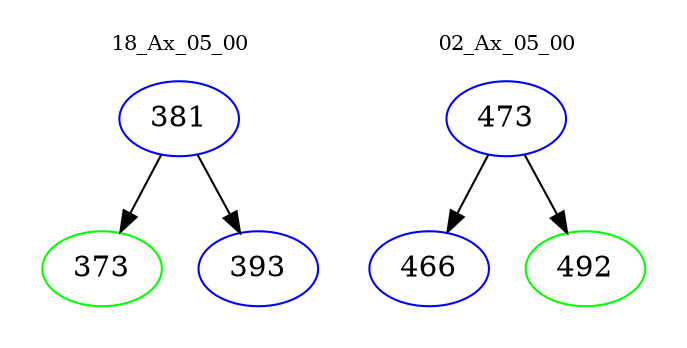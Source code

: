 digraph{
subgraph cluster_0 {
color = white
label = "18_Ax_05_00";
fontsize=10;
T0_381 [label="381", color="blue"]
T0_381 -> T0_373 [color="black"]
T0_373 [label="373", color="green"]
T0_381 -> T0_393 [color="black"]
T0_393 [label="393", color="blue"]
}
subgraph cluster_1 {
color = white
label = "02_Ax_05_00";
fontsize=10;
T1_473 [label="473", color="blue"]
T1_473 -> T1_466 [color="black"]
T1_466 [label="466", color="blue"]
T1_473 -> T1_492 [color="black"]
T1_492 [label="492", color="green"]
}
}
